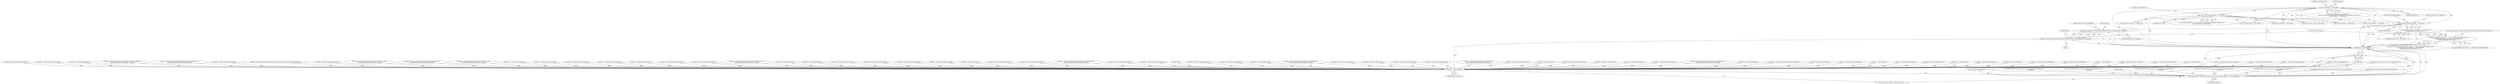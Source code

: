 digraph "0_Android_46e305be6e670a5a0041b0b4861122a0f1aabefa_2@pointer" {
"1002555" [label="(Call,extradataIndexType->bEnabled == OMX_TRUE)"];
"1000162" [label="(Call,m_inp_bEnabled == OMX_TRUE)"];
"1000154" [label="(Call,m_out_bEnabled == OMX_TRUE)"];
"1002554" [label="(Call,(extradataIndexType->bEnabled == OMX_TRUE) &&\n (extradataIndexType->nPortIndex == 1))"];
"1002548" [label="(Call,(extradataIndexType->nIndex == OMX_IndexParamPortDefinition) &&\n (extradataIndexType->bEnabled == OMX_TRUE) &&\n (extradataIndexType->nPortIndex == 1))"];
"1002570" [label="(Call,enable_extradata(OMX_PORTDEF_EXTRADATA, false, extradataIndexType->bEnabled))"];
"1002568" [label="(Call,eRet = enable_extradata(OMX_PORTDEF_EXTRADATA, false, extradataIndexType->bEnabled))"];
"1003093" [label="(Call,eRet != OMX_ErrorNone)"];
"1003096" [label="(Call,DEBUG_PRINT_ERROR(\"set_parameter: Error: 0x%x, setting param 0x%x\", eRet, paramIndex))"];
"1003100" [label="(Return,return eRet;)"];
"1000114" [label="(Call,eRet = OMX_ErrorNone)"];
"1000171" [label="(Call,(unsigned long)paramIndex)"];
"1003101" [label="(Identifier,eRet)"];
"1002567" [label="(Literal,\"set_parameter:  OMX_QcomIndexParamIndexExtraDataType SmoothStreaming\")"];
"1002559" [label="(Identifier,OMX_TRUE)"];
"1002034" [label="(Call,eRet = OMX_ErrorInvalidComponentName)"];
"1001580" [label="(Call,eRet = OMX_ErrorUnsupportedSetting)"];
"1002520" [label="(Call,eRet = OMX_ErrorUnsupportedSetting)"];
"1002153" [label="(Call,DEBUG_PRINT_LOW(\"set_parameter: OMX_IndexParamVideoMpeg2 %d\",\n                                       paramIndex))"];
"1002725" [label="(Call,eRet = OMX_ErrorBadParameter)"];
"1003102" [label="(MethodReturn,OMX_ERRORTYPE)"];
"1001171" [label="(Call,eRet = OMX_ErrorUnsupportedSetting)"];
"1003100" [label="(Return,return eRet;)"];
"1002547" [label="(ControlStructure,if ((extradataIndexType->nIndex == OMX_IndexParamPortDefinition) &&\n (extradataIndexType->bEnabled == OMX_TRUE) &&\n (extradataIndexType->nPortIndex == 1)))"];
"1002555" [label="(Call,extradataIndexType->bEnabled == OMX_TRUE)"];
"1002556" [label="(Call,extradataIndexType->bEnabled)"];
"1001987" [label="(Call,eRet = OMX_ErrorUnsupportedSetting)"];
"1003092" [label="(ControlStructure,if (eRet != OMX_ErrorNone))"];
"1002993" [label="(Call,eRet = OMX_ErrorBadParameter)"];
"1002243" [label="(Call,eRet = enable_extradata(VDEC_EXTRADATA_MB_ERROR_MAP, false,\n ((QOMX_ENABLETYPE *)paramData)->bEnable))"];
"1002129" [label="(Call,DEBUG_PRINT_LOW(\"set_parameter: OMX_IndexParamVideoAvc %d\",\n                                     paramIndex))"];
"1002273" [label="(Call,eRet = enable_extradata(OMX_FRAMEDIMENSION_EXTRADATA, false,\n ((QOMX_ENABLETYPE *)paramData)->bEnable))"];
"1002548" [label="(Call,(extradataIndexType->nIndex == OMX_IndexParamPortDefinition) &&\n (extradataIndexType->bEnabled == OMX_TRUE) &&\n (extradataIndexType->nPortIndex == 1))"];
"1002812" [label="(Call,eRet = OMX_ErrorUnsupportedSetting)"];
"1003093" [label="(Call,eRet != OMX_ErrorNone)"];
"1002980" [label="(Call,eRet = enable_adaptive_playback(pParams->nMaxFrameWidth, pParams->nMaxFrameHeight))"];
"1002570" [label="(Call,enable_extradata(OMX_PORTDEF_EXTRADATA, false, extradataIndexType->bEnabled))"];
"1002824" [label="(Call,eRet = OMX_ErrorUnsupportedSetting)"];
"1002288" [label="(Call,eRet = enable_extradata(OMX_INTERLACE_EXTRADATA, false,\n ((QOMX_ENABLETYPE *)paramData)->bEnable))"];
"1000155" [label="(Identifier,m_out_bEnabled)"];
"1002571" [label="(Identifier,OMX_PORTDEF_EXTRADATA)"];
"1000164" [label="(Identifier,OMX_TRUE)"];
"1002318" [label="(Call,eRet = enable_extradata(OMX_FRAMEPACK_EXTRADATA, false,\n ((QOMX_ENABLETYPE *)paramData)->bEnable))"];
"1002348" [label="(Call,eRet = enable_extradata(OMX_BITSINFO_EXTRADATA, false,\n ((QOMX_ENABLETYPE *)paramData)->bEnable))"];
"1002428" [label="(Call,m_out_pvt_entry_pmem = OMX_TRUE)"];
"1000412" [label="(Call,eRet = is_video_session_supported())"];
"1001089" [label="(Call,eRet = is_video_session_supported())"];
"1001842" [label="(Call,eRet = OMX_ErrorUnsupportedSetting)"];
"1003041" [label="(Call,eRet = OMX_ErrorUnsupportedSetting)"];
"1002576" [label="(ControlStructure,break;)"];
"1002572" [label="(Identifier,false)"];
"1003098" [label="(Identifier,eRet)"];
"1002668" [label="(Call,reorder->bEnable == OMX_TRUE)"];
"1002975" [label="(Call,eRet = OMX_ErrorBadParameter)"];
"1003095" [label="(Identifier,OMX_ErrorNone)"];
"1000162" [label="(Call,m_inp_bEnabled == OMX_TRUE)"];
"1002438" [label="(Call,m_use_output_pmem = OMX_TRUE)"];
"1002674" [label="(Call,eRet = OMX_ErrorUnsupportedSetting)"];
"1002479" [label="(Call,eRet = OMX_ErrorUnsupportedSetting)"];
"1002363" [label="(Call,eRet = enable_extradata(OMX_EXTNUSER_EXTRADATA, false,\n ((QOMX_ENABLETYPE *)paramData)->bEnable))"];
"1000154" [label="(Call,m_out_bEnabled == OMX_TRUE)"];
"1002562" [label="(Identifier,extradataIndexType)"];
"1000307" [label="(Call,eRet = OMX_ErrorHardware)"];
"1002123" [label="(Call,eRet = OMX_ErrorBadPortIndex)"];
"1000153" [label="(Call,(m_out_bEnabled == OMX_TRUE) &&\n            BITMASK_ABSENT(&m_flags, OMX_COMPONENT_INPUT_ENABLE_PENDING) &&\n (m_inp_bEnabled == OMX_TRUE))"];
"1001612" [label="(Call,m_out_mem_region_smi = OMX_TRUE)"];
"1000498" [label="(Call,eRet = get_buffer_req(&drv_ctx.op_buf))"];
"1001539" [label="(Call,eRet = OMX_ErrorUnsupportedSetting)"];
"1002508" [label="(Call,eRet = OMX_ErrorUnsupportedSetting)"];
"1002613" [label="(Call,eRet = OMX_ErrorUnsupportedSetting)"];
"1002569" [label="(Identifier,eRet)"];
"1002141" [label="(Call,DEBUG_PRINT_LOW(\"set_parameter: OMX_IndexParamVideoH263 %d\",\n                                      paramIndex))"];
"1002147" [label="(Call,DEBUG_PRINT_LOW(\"set_parameter: OMX_IndexParamVideoMpeg4 %d\",\n                                       paramIndex))"];
"1000160" [label="(Identifier,m_flags)"];
"1002135" [label="(Call,DEBUG_PRINT_LOW(\"set_parameter: QOMX_IndexParamVideoMvc %d\",\n                                     paramIndex))"];
"1000535" [label="(Call,eRet = OMX_ErrorHardware)"];
"1001940" [label="(Call,eRet =OMX_ErrorUnsupportedSetting)"];
"1000112" [label="(Block,)"];
"1001895" [label="(Call,eRet =OMX_ErrorUnsupportedSetting)"];
"1002378" [label="(Call,eRet = enable_extradata(OMX_MPEG2SEQDISP_EXTRADATA, false,\n ((QOMX_ENABLETYPE *)paramData)->bEnable))"];
"1002734" [label="(Call,eRet = OMX_ErrorUnsupportedSetting)"];
"1000642" [label="(Call,eRet = OMX_ErrorUnsupportedSetting)"];
"1003094" [label="(Identifier,eRet)"];
"1002912" [label="(Call,eRet = OMX_ErrorUnsupportedSetting)"];
"1002573" [label="(Call,extradataIndexType->bEnabled)"];
"1003089" [label="(Call,eRet = OMX_ErrorUnsupportedIndex)"];
"1002560" [label="(Call,extradataIndexType->nPortIndex == 1)"];
"1003086" [label="(Call,DEBUG_PRINT_ERROR(\"Setparameter: unknown param %d\", paramIndex))"];
"1000110" [label="(MethodParameterIn,OMX_IN OMX_INDEXTYPE paramIndex)"];
"1003080" [label="(Call,eRet = OMX_ErrorBadParameter)"];
"1002303" [label="(Call,eRet = enable_extradata(OMX_TIMEINFO_EXTRADATA, false,\n ((QOMX_ENABLETYPE *)paramData)->bEnable))"];
"1001694" [label="(Call,eRet =OMX_ErrorUnsupportedSetting)"];
"1003099" [label="(Identifier,paramIndex)"];
"1002579" [label="(Call,eRet = enable_smoothstreaming())"];
"1000494" [label="(Call,eRet = OMX_ErrorUnsupportedSetting)"];
"1001805" [label="(Call,eRet =OMX_ErrorUnsupportedSetting)"];
"1003097" [label="(Literal,\"set_parameter: Error: 0x%x, setting param 0x%x\")"];
"1002333" [label="(Call,eRet = enable_extradata(OMX_QP_EXTRADATA, false,\n ((QOMX_ENABLETYPE *)paramData)->bEnable))"];
"1002532" [label="(Call,eRet = OMX_ErrorUnsupportedSetting)"];
"1000157" [label="(Call,BITMASK_ABSENT(&m_flags, OMX_COMPONENT_INPUT_ENABLE_PENDING) &&\n (m_inp_bEnabled == OMX_TRUE))"];
"1001482" [label="(Call,eRet == OMX_ErrorNone)"];
"1001622" [label="(Call,m_use_output_pmem = OMX_TRUE)"];
"1002235" [label="(Call,eRet = OMX_ErrorUnsupportedSetting)"];
"1002649" [label="(Call,reorder->bEnable == OMX_TRUE)"];
"1002554" [label="(Call,(extradataIndexType->bEnabled == OMX_TRUE) &&\n (extradataIndexType->nPortIndex == 1))"];
"1001273" [label="(Call,eRet = set_buffer_req(buffer_prop))"];
"1001207" [label="(Call,eRet = OMX_ErrorBadParameter)"];
"1002883" [label="(Call,eRet = OMX_ErrorUnsupportedSetting)"];
"1002258" [label="(Call,eRet = enable_extradata(OMX_FRAMEINFO_EXTRADATA, false,\n ((QOMX_ENABLETYPE *)paramData)->bEnable))"];
"1000163" [label="(Identifier,m_inp_bEnabled)"];
"1000656" [label="(Call,eRet = OMX_ErrorBadParameter)"];
"1002622" [label="(Call,eRet = use_android_native_buffer(hComp, paramData))"];
"1002549" [label="(Call,extradataIndexType->nIndex == OMX_IndexParamPortDefinition)"];
"1001495" [label="(Call,eRet = OMX_ErrorBadParameter)"];
"1002024" [label="(Call,eRet = OMX_ErrorUnsupportedSetting)"];
"1002568" [label="(Call,eRet = enable_extradata(OMX_PORTDEF_EXTRADATA, false, extradataIndexType->bEnabled))"];
"1002565" [label="(Block,)"];
"1002207" [label="(Call,eRet == OMX_ErrorNone)"];
"1000156" [label="(Identifier,OMX_TRUE)"];
"1000772" [label="(Call,eRet = OMX_ErrorBadParameter)"];
"1001324" [label="(Call,eRet = OMX_ErrorBadPortIndex)"];
"1000739" [label="(Call,eRet == OMX_ErrorNone)"];
"1001306" [label="(Call,eRet = OMX_ErrorBadParameter)"];
"1000974" [label="(Call,eRet = OMX_ErrorHardware)"];
"1002423" [label="(Call,eRet = OMX_ErrorUnsupportedSetting)"];
"1001731" [label="(Call,eRet =OMX_ErrorUnsupportedSetting)"];
"1003054" [label="(Call,eRet == OMX_ErrorNone)"];
"1001179" [label="(Call,eRet = get_buffer_req(&drv_ctx.op_buf))"];
"1003096" [label="(Call,DEBUG_PRINT_ERROR(\"set_parameter: Error: 0x%x, setting param 0x%x\", eRet, paramIndex))"];
"1001768" [label="(Call,eRet = OMX_ErrorUnsupportedSetting)"];
"1002555" -> "1002554"  [label="AST: "];
"1002555" -> "1002559"  [label="CFG: "];
"1002556" -> "1002555"  [label="AST: "];
"1002559" -> "1002555"  [label="AST: "];
"1002562" -> "1002555"  [label="CFG: "];
"1002554" -> "1002555"  [label="CFG: "];
"1002555" -> "1003102"  [label="DDG: "];
"1002555" -> "1003102"  [label="DDG: "];
"1002555" -> "1002554"  [label="DDG: "];
"1002555" -> "1002554"  [label="DDG: "];
"1000162" -> "1002555"  [label="DDG: "];
"1000154" -> "1002555"  [label="DDG: "];
"1002555" -> "1002570"  [label="DDG: "];
"1000162" -> "1000157"  [label="AST: "];
"1000162" -> "1000164"  [label="CFG: "];
"1000163" -> "1000162"  [label="AST: "];
"1000164" -> "1000162"  [label="AST: "];
"1000157" -> "1000162"  [label="CFG: "];
"1000162" -> "1003102"  [label="DDG: "];
"1000162" -> "1003102"  [label="DDG: "];
"1000162" -> "1000157"  [label="DDG: "];
"1000162" -> "1000157"  [label="DDG: "];
"1000154" -> "1000162"  [label="DDG: "];
"1000162" -> "1001612"  [label="DDG: "];
"1000162" -> "1001622"  [label="DDG: "];
"1000162" -> "1002428"  [label="DDG: "];
"1000162" -> "1002438"  [label="DDG: "];
"1000162" -> "1002649"  [label="DDG: "];
"1000162" -> "1002668"  [label="DDG: "];
"1000154" -> "1000153"  [label="AST: "];
"1000154" -> "1000156"  [label="CFG: "];
"1000155" -> "1000154"  [label="AST: "];
"1000156" -> "1000154"  [label="AST: "];
"1000160" -> "1000154"  [label="CFG: "];
"1000153" -> "1000154"  [label="CFG: "];
"1000154" -> "1003102"  [label="DDG: "];
"1000154" -> "1003102"  [label="DDG: "];
"1000154" -> "1000153"  [label="DDG: "];
"1000154" -> "1000153"  [label="DDG: "];
"1000154" -> "1001612"  [label="DDG: "];
"1000154" -> "1001622"  [label="DDG: "];
"1000154" -> "1002428"  [label="DDG: "];
"1000154" -> "1002438"  [label="DDG: "];
"1000154" -> "1002649"  [label="DDG: "];
"1000154" -> "1002668"  [label="DDG: "];
"1002554" -> "1002548"  [label="AST: "];
"1002554" -> "1002560"  [label="CFG: "];
"1002560" -> "1002554"  [label="AST: "];
"1002548" -> "1002554"  [label="CFG: "];
"1002554" -> "1003102"  [label="DDG: "];
"1002554" -> "1003102"  [label="DDG: "];
"1002554" -> "1002548"  [label="DDG: "];
"1002554" -> "1002548"  [label="DDG: "];
"1002560" -> "1002554"  [label="DDG: "];
"1002560" -> "1002554"  [label="DDG: "];
"1002548" -> "1002547"  [label="AST: "];
"1002548" -> "1002549"  [label="CFG: "];
"1002549" -> "1002548"  [label="AST: "];
"1002567" -> "1002548"  [label="CFG: "];
"1002576" -> "1002548"  [label="CFG: "];
"1002548" -> "1003102"  [label="DDG: "];
"1002548" -> "1003102"  [label="DDG: "];
"1002548" -> "1003102"  [label="DDG: "];
"1002549" -> "1002548"  [label="DDG: "];
"1002549" -> "1002548"  [label="DDG: "];
"1002570" -> "1002568"  [label="AST: "];
"1002570" -> "1002573"  [label="CFG: "];
"1002571" -> "1002570"  [label="AST: "];
"1002572" -> "1002570"  [label="AST: "];
"1002573" -> "1002570"  [label="AST: "];
"1002568" -> "1002570"  [label="CFG: "];
"1002570" -> "1003102"  [label="DDG: "];
"1002570" -> "1003102"  [label="DDG: "];
"1002570" -> "1003102"  [label="DDG: "];
"1002570" -> "1002568"  [label="DDG: "];
"1002570" -> "1002568"  [label="DDG: "];
"1002570" -> "1002568"  [label="DDG: "];
"1002568" -> "1002565"  [label="AST: "];
"1002569" -> "1002568"  [label="AST: "];
"1002576" -> "1002568"  [label="CFG: "];
"1002568" -> "1003102"  [label="DDG: "];
"1002568" -> "1003093"  [label="DDG: "];
"1003093" -> "1003092"  [label="AST: "];
"1003093" -> "1003095"  [label="CFG: "];
"1003094" -> "1003093"  [label="AST: "];
"1003095" -> "1003093"  [label="AST: "];
"1003097" -> "1003093"  [label="CFG: "];
"1003101" -> "1003093"  [label="CFG: "];
"1003093" -> "1003102"  [label="DDG: "];
"1003093" -> "1003102"  [label="DDG: "];
"1003093" -> "1003102"  [label="DDG: "];
"1002423" -> "1003093"  [label="DDG: "];
"1001842" -> "1003093"  [label="DDG: "];
"1003089" -> "1003093"  [label="DDG: "];
"1002034" -> "1003093"  [label="DDG: "];
"1002520" -> "1003093"  [label="DDG: "];
"1000642" -> "1003093"  [label="DDG: "];
"1002123" -> "1003093"  [label="DDG: "];
"1002993" -> "1003093"  [label="DDG: "];
"1001171" -> "1003093"  [label="DDG: "];
"1002318" -> "1003093"  [label="DDG: "];
"1001895" -> "1003093"  [label="DDG: "];
"1000772" -> "1003093"  [label="DDG: "];
"1002980" -> "1003093"  [label="DDG: "];
"1002579" -> "1003093"  [label="DDG: "];
"1002532" -> "1003093"  [label="DDG: "];
"1002613" -> "1003093"  [label="DDG: "];
"1002912" -> "1003093"  [label="DDG: "];
"1002363" -> "1003093"  [label="DDG: "];
"1002243" -> "1003093"  [label="DDG: "];
"1002508" -> "1003093"  [label="DDG: "];
"1001694" -> "1003093"  [label="DDG: "];
"1001731" -> "1003093"  [label="DDG: "];
"1001768" -> "1003093"  [label="DDG: "];
"1003054" -> "1003093"  [label="DDG: "];
"1003054" -> "1003093"  [label="DDG: "];
"1001207" -> "1003093"  [label="DDG: "];
"1002824" -> "1003093"  [label="DDG: "];
"1000974" -> "1003093"  [label="DDG: "];
"1001987" -> "1003093"  [label="DDG: "];
"1000535" -> "1003093"  [label="DDG: "];
"1000494" -> "1003093"  [label="DDG: "];
"1000114" -> "1003093"  [label="DDG: "];
"1000739" -> "1003093"  [label="DDG: "];
"1000739" -> "1003093"  [label="DDG: "];
"1001179" -> "1003093"  [label="DDG: "];
"1001306" -> "1003093"  [label="DDG: "];
"1000498" -> "1003093"  [label="DDG: "];
"1002812" -> "1003093"  [label="DDG: "];
"1000412" -> "1003093"  [label="DDG: "];
"1002207" -> "1003093"  [label="DDG: "];
"1002207" -> "1003093"  [label="DDG: "];
"1002235" -> "1003093"  [label="DDG: "];
"1002734" -> "1003093"  [label="DDG: "];
"1001495" -> "1003093"  [label="DDG: "];
"1002378" -> "1003093"  [label="DDG: "];
"1001482" -> "1003093"  [label="DDG: "];
"1001482" -> "1003093"  [label="DDG: "];
"1002674" -> "1003093"  [label="DDG: "];
"1002273" -> "1003093"  [label="DDG: "];
"1002479" -> "1003093"  [label="DDG: "];
"1002883" -> "1003093"  [label="DDG: "];
"1002288" -> "1003093"  [label="DDG: "];
"1003080" -> "1003093"  [label="DDG: "];
"1003041" -> "1003093"  [label="DDG: "];
"1001805" -> "1003093"  [label="DDG: "];
"1000656" -> "1003093"  [label="DDG: "];
"1002622" -> "1003093"  [label="DDG: "];
"1001324" -> "1003093"  [label="DDG: "];
"1001089" -> "1003093"  [label="DDG: "];
"1001940" -> "1003093"  [label="DDG: "];
"1001273" -> "1003093"  [label="DDG: "];
"1002024" -> "1003093"  [label="DDG: "];
"1000307" -> "1003093"  [label="DDG: "];
"1002975" -> "1003093"  [label="DDG: "];
"1001580" -> "1003093"  [label="DDG: "];
"1001539" -> "1003093"  [label="DDG: "];
"1002258" -> "1003093"  [label="DDG: "];
"1002333" -> "1003093"  [label="DDG: "];
"1002348" -> "1003093"  [label="DDG: "];
"1002303" -> "1003093"  [label="DDG: "];
"1002725" -> "1003093"  [label="DDG: "];
"1003093" -> "1003096"  [label="DDG: "];
"1003093" -> "1003100"  [label="DDG: "];
"1003096" -> "1003092"  [label="AST: "];
"1003096" -> "1003099"  [label="CFG: "];
"1003097" -> "1003096"  [label="AST: "];
"1003098" -> "1003096"  [label="AST: "];
"1003099" -> "1003096"  [label="AST: "];
"1003101" -> "1003096"  [label="CFG: "];
"1003096" -> "1003102"  [label="DDG: "];
"1003096" -> "1003102"  [label="DDG: "];
"1003096" -> "1003102"  [label="DDG: "];
"1002129" -> "1003096"  [label="DDG: "];
"1002153" -> "1003096"  [label="DDG: "];
"1002147" -> "1003096"  [label="DDG: "];
"1003086" -> "1003096"  [label="DDG: "];
"1002135" -> "1003096"  [label="DDG: "];
"1002141" -> "1003096"  [label="DDG: "];
"1000171" -> "1003096"  [label="DDG: "];
"1000110" -> "1003096"  [label="DDG: "];
"1003096" -> "1003100"  [label="DDG: "];
"1003100" -> "1000112"  [label="AST: "];
"1003100" -> "1003101"  [label="CFG: "];
"1003101" -> "1003100"  [label="AST: "];
"1003102" -> "1003100"  [label="CFG: "];
"1003100" -> "1003102"  [label="DDG: "];
"1003101" -> "1003100"  [label="DDG: "];
}

